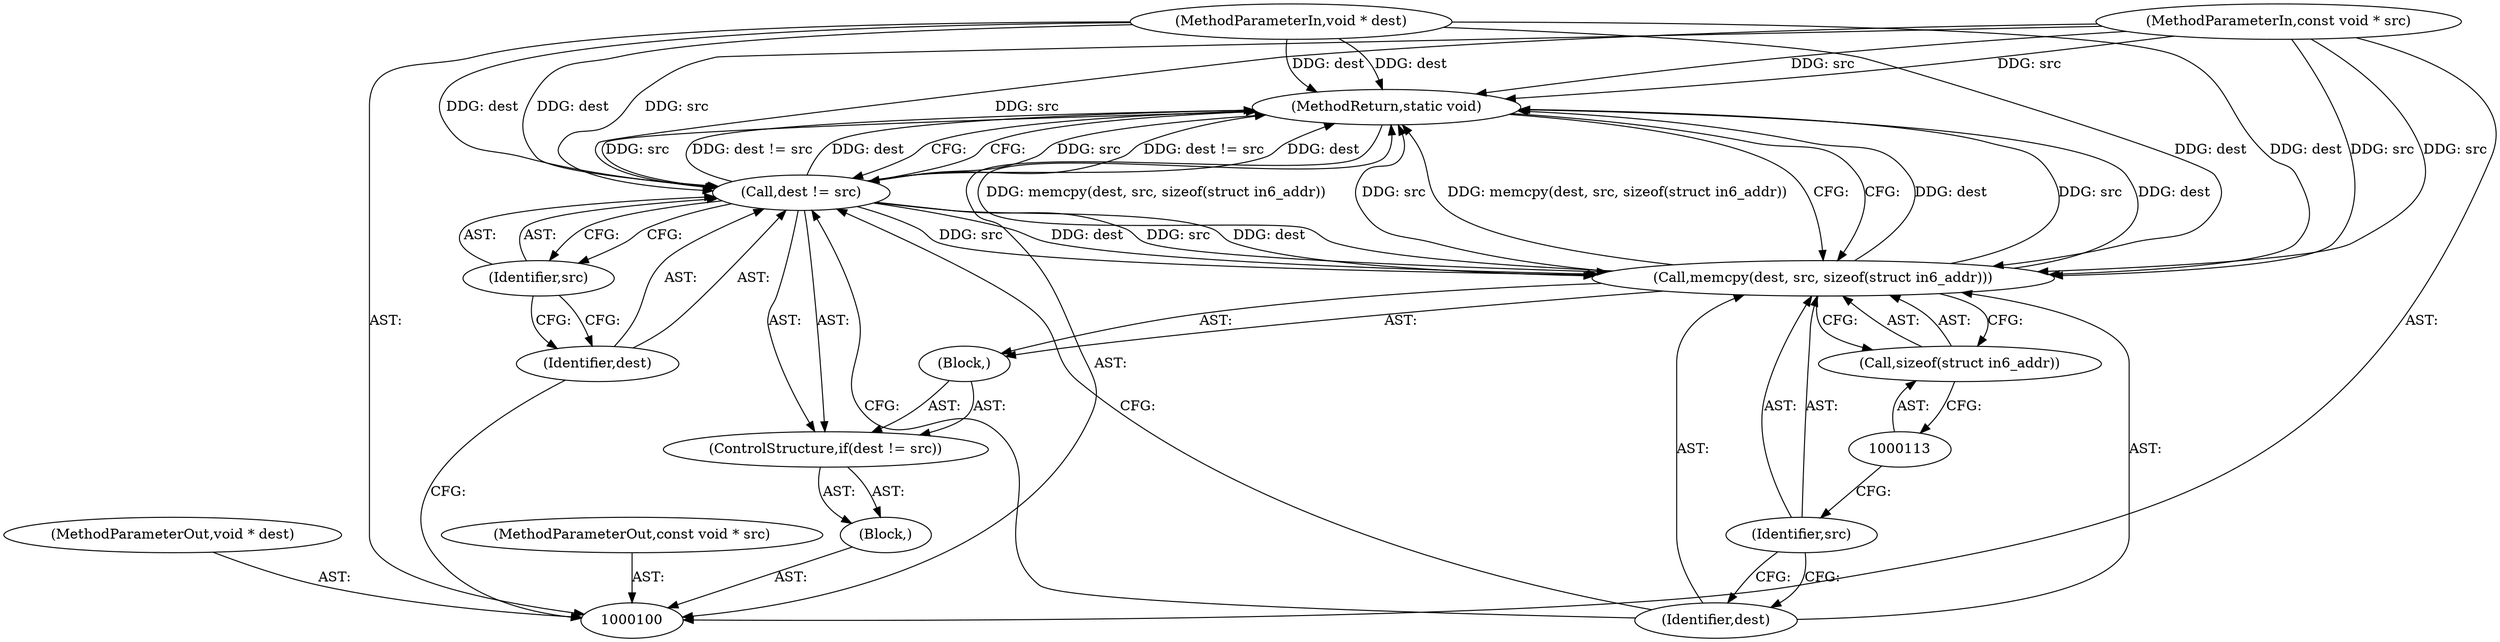 digraph "1_miniupnp_cb8a02af7a5677cf608e86d57ab04241cf34e24f" {
"1000114" [label="(MethodReturn,static void)"];
"1000101" [label="(MethodParameterIn,void * dest)"];
"1000135" [label="(MethodParameterOut,void * dest)"];
"1000102" [label="(MethodParameterIn,const void * src)"];
"1000136" [label="(MethodParameterOut,const void * src)"];
"1000103" [label="(Block,)"];
"1000104" [label="(ControlStructure,if(dest != src))"];
"1000107" [label="(Identifier,src)"];
"1000108" [label="(Block,)"];
"1000105" [label="(Call,dest != src)"];
"1000106" [label="(Identifier,dest)"];
"1000110" [label="(Identifier,dest)"];
"1000111" [label="(Identifier,src)"];
"1000112" [label="(Call,sizeof(struct in6_addr))"];
"1000109" [label="(Call,memcpy(dest, src, sizeof(struct in6_addr)))"];
"1000114" -> "1000100"  [label="AST: "];
"1000114" -> "1000109"  [label="CFG: "];
"1000114" -> "1000105"  [label="CFG: "];
"1000105" -> "1000114"  [label="DDG: src"];
"1000105" -> "1000114"  [label="DDG: dest != src"];
"1000105" -> "1000114"  [label="DDG: dest"];
"1000109" -> "1000114"  [label="DDG: src"];
"1000109" -> "1000114"  [label="DDG: dest"];
"1000109" -> "1000114"  [label="DDG: memcpy(dest, src, sizeof(struct in6_addr))"];
"1000102" -> "1000114"  [label="DDG: src"];
"1000101" -> "1000114"  [label="DDG: dest"];
"1000101" -> "1000100"  [label="AST: "];
"1000101" -> "1000114"  [label="DDG: dest"];
"1000101" -> "1000105"  [label="DDG: dest"];
"1000101" -> "1000109"  [label="DDG: dest"];
"1000135" -> "1000100"  [label="AST: "];
"1000102" -> "1000100"  [label="AST: "];
"1000102" -> "1000114"  [label="DDG: src"];
"1000102" -> "1000105"  [label="DDG: src"];
"1000102" -> "1000109"  [label="DDG: src"];
"1000136" -> "1000100"  [label="AST: "];
"1000103" -> "1000100"  [label="AST: "];
"1000104" -> "1000103"  [label="AST: "];
"1000104" -> "1000103"  [label="AST: "];
"1000105" -> "1000104"  [label="AST: "];
"1000108" -> "1000104"  [label="AST: "];
"1000107" -> "1000105"  [label="AST: "];
"1000107" -> "1000106"  [label="CFG: "];
"1000105" -> "1000107"  [label="CFG: "];
"1000108" -> "1000104"  [label="AST: "];
"1000109" -> "1000108"  [label="AST: "];
"1000105" -> "1000104"  [label="AST: "];
"1000105" -> "1000107"  [label="CFG: "];
"1000106" -> "1000105"  [label="AST: "];
"1000107" -> "1000105"  [label="AST: "];
"1000110" -> "1000105"  [label="CFG: "];
"1000114" -> "1000105"  [label="CFG: "];
"1000105" -> "1000114"  [label="DDG: src"];
"1000105" -> "1000114"  [label="DDG: dest != src"];
"1000105" -> "1000114"  [label="DDG: dest"];
"1000101" -> "1000105"  [label="DDG: dest"];
"1000102" -> "1000105"  [label="DDG: src"];
"1000105" -> "1000109"  [label="DDG: dest"];
"1000105" -> "1000109"  [label="DDG: src"];
"1000106" -> "1000105"  [label="AST: "];
"1000106" -> "1000100"  [label="CFG: "];
"1000107" -> "1000106"  [label="CFG: "];
"1000110" -> "1000109"  [label="AST: "];
"1000110" -> "1000105"  [label="CFG: "];
"1000111" -> "1000110"  [label="CFG: "];
"1000111" -> "1000109"  [label="AST: "];
"1000111" -> "1000110"  [label="CFG: "];
"1000113" -> "1000111"  [label="CFG: "];
"1000112" -> "1000109"  [label="AST: "];
"1000112" -> "1000113"  [label="CFG: "];
"1000113" -> "1000112"  [label="AST: "];
"1000109" -> "1000112"  [label="CFG: "];
"1000109" -> "1000108"  [label="AST: "];
"1000109" -> "1000112"  [label="CFG: "];
"1000110" -> "1000109"  [label="AST: "];
"1000111" -> "1000109"  [label="AST: "];
"1000112" -> "1000109"  [label="AST: "];
"1000114" -> "1000109"  [label="CFG: "];
"1000109" -> "1000114"  [label="DDG: src"];
"1000109" -> "1000114"  [label="DDG: dest"];
"1000109" -> "1000114"  [label="DDG: memcpy(dest, src, sizeof(struct in6_addr))"];
"1000105" -> "1000109"  [label="DDG: dest"];
"1000105" -> "1000109"  [label="DDG: src"];
"1000101" -> "1000109"  [label="DDG: dest"];
"1000102" -> "1000109"  [label="DDG: src"];
}

